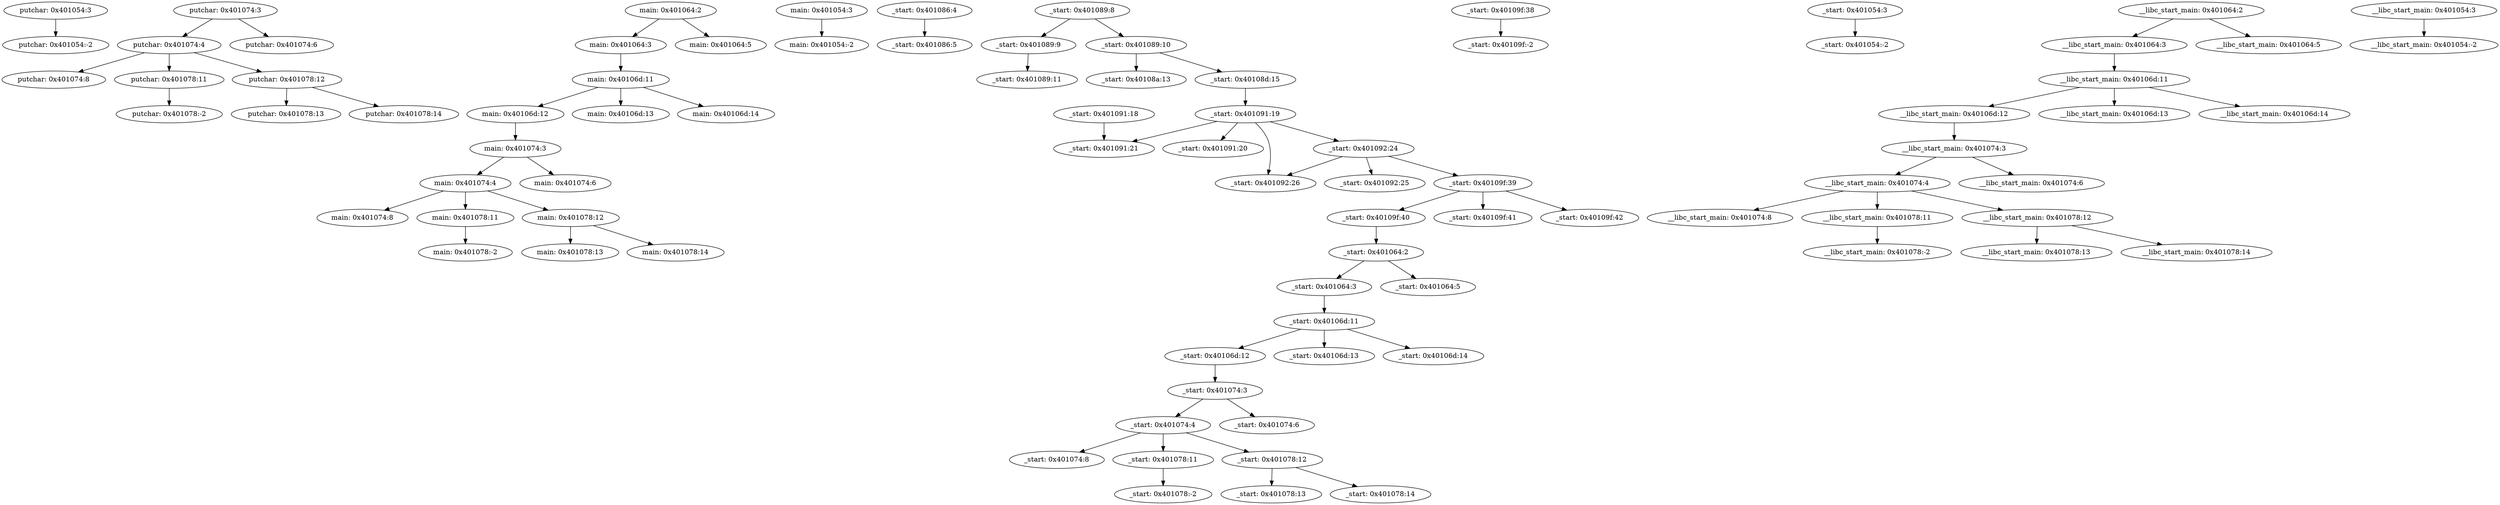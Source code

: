 strict digraph {
putchar_401054_3 [label="putchar: 0x401054:3"];
"putchar_401054_-2" [label="putchar: 0x401054:-2"];
putchar_401074_3 [label="putchar: 0x401074:3"];
putchar_401074_4 [label="putchar: 0x401074:4"];
putchar_401074_6 [label="putchar: 0x401074:6"];
putchar_401074_8 [label="putchar: 0x401074:8"];
putchar_401078_11 [label="putchar: 0x401078:11"];
putchar_401078_12 [label="putchar: 0x401078:12"];
"putchar_401078_-2" [label="putchar: 0x401078:-2"];
putchar_401078_13 [label="putchar: 0x401078:13"];
putchar_401078_14 [label="putchar: 0x401078:14"];
main_401064_2 [label="main: 0x401064:2"];
main_401064_3 [label="main: 0x401064:3"];
main_401064_5 [label="main: 0x401064:5"];
main_40106d_11 [label="main: 0x40106d:11"];
main_40106d_12 [label="main: 0x40106d:12"];
main_40106d_13 [label="main: 0x40106d:13"];
main_40106d_14 [label="main: 0x40106d:14"];
main_401074_3 [label="main: 0x401074:3"];
main_401054_3 [label="main: 0x401054:3"];
"main_401054_-2" [label="main: 0x401054:-2"];
main_401074_4 [label="main: 0x401074:4"];
main_401074_6 [label="main: 0x401074:6"];
main_401074_8 [label="main: 0x401074:8"];
main_401078_11 [label="main: 0x401078:11"];
main_401078_12 [label="main: 0x401078:12"];
"main_401078_-2" [label="main: 0x401078:-2"];
main_401078_13 [label="main: 0x401078:13"];
main_401078_14 [label="main: 0x401078:14"];
_start_401086_4 [label="_start: 0x401086:4"];
_start_401086_5 [label="_start: 0x401086:5"];
_start_401089_8 [label="_start: 0x401089:8"];
_start_401089_9 [label="_start: 0x401089:9"];
_start_401089_10 [label="_start: 0x401089:10"];
_start_401089_11 [label="_start: 0x401089:11"];
_start_40108a_13 [label="_start: 0x40108a:13"];
_start_40108d_15 [label="_start: 0x40108d:15"];
_start_401091_19 [label="_start: 0x401091:19"];
_start_401091_20 [label="_start: 0x401091:20"];
_start_401091_21 [label="_start: 0x401091:21"];
_start_401092_24 [label="_start: 0x401092:24"];
_start_401092_26 [label="_start: 0x401092:26"];
_start_401091_18 [label="_start: 0x401091:18"];
_start_401092_25 [label="_start: 0x401092:25"];
_start_40109f_39 [label="_start: 0x40109f:39"];
_start_40109f_40 [label="_start: 0x40109f:40"];
_start_40109f_41 [label="_start: 0x40109f:41"];
_start_40109f_42 [label="_start: 0x40109f:42"];
_start_401064_2 [label="_start: 0x401064:2"];
_start_40109f_38 [label="_start: 0x40109f:38"];
"_start_40109f_-2" [label="_start: 0x40109f:-2"];
_start_401064_3 [label="_start: 0x401064:3"];
_start_401064_5 [label="_start: 0x401064:5"];
_start_40106d_11 [label="_start: 0x40106d:11"];
_start_40106d_12 [label="_start: 0x40106d:12"];
_start_40106d_13 [label="_start: 0x40106d:13"];
_start_40106d_14 [label="_start: 0x40106d:14"];
_start_401074_3 [label="_start: 0x401074:3"];
_start_401054_3 [label="_start: 0x401054:3"];
"_start_401054_-2" [label="_start: 0x401054:-2"];
_start_401074_4 [label="_start: 0x401074:4"];
_start_401074_6 [label="_start: 0x401074:6"];
_start_401074_8 [label="_start: 0x401074:8"];
_start_401078_11 [label="_start: 0x401078:11"];
_start_401078_12 [label="_start: 0x401078:12"];
"_start_401078_-2" [label="_start: 0x401078:-2"];
_start_401078_13 [label="_start: 0x401078:13"];
_start_401078_14 [label="_start: 0x401078:14"];
__libc_start_main_401064_2 [label="__libc_start_main: 0x401064:2"];
__libc_start_main_401064_3 [label="__libc_start_main: 0x401064:3"];
__libc_start_main_401064_5 [label="__libc_start_main: 0x401064:5"];
__libc_start_main_40106d_11 [label="__libc_start_main: 0x40106d:11"];
__libc_start_main_40106d_12 [label="__libc_start_main: 0x40106d:12"];
__libc_start_main_40106d_13 [label="__libc_start_main: 0x40106d:13"];
__libc_start_main_40106d_14 [label="__libc_start_main: 0x40106d:14"];
__libc_start_main_401074_3 [label="__libc_start_main: 0x401074:3"];
__libc_start_main_401054_3 [label="__libc_start_main: 0x401054:3"];
"__libc_start_main_401054_-2" [label="__libc_start_main: 0x401054:-2"];
__libc_start_main_401074_4 [label="__libc_start_main: 0x401074:4"];
__libc_start_main_401074_6 [label="__libc_start_main: 0x401074:6"];
__libc_start_main_401074_8 [label="__libc_start_main: 0x401074:8"];
__libc_start_main_401078_11 [label="__libc_start_main: 0x401078:11"];
__libc_start_main_401078_12 [label="__libc_start_main: 0x401078:12"];
"__libc_start_main_401078_-2" [label="__libc_start_main: 0x401078:-2"];
__libc_start_main_401078_13 [label="__libc_start_main: 0x401078:13"];
__libc_start_main_401078_14 [label="__libc_start_main: 0x401078:14"];
putchar_401054_3 -> "putchar_401054_-2";
putchar_401074_3 -> putchar_401074_4;
putchar_401074_3 -> putchar_401074_6;
putchar_401074_4 -> putchar_401074_8;
putchar_401074_4 -> putchar_401078_11;
putchar_401074_4 -> putchar_401078_12;
putchar_401078_11 -> "putchar_401078_-2";
putchar_401078_12 -> putchar_401078_13;
putchar_401078_12 -> putchar_401078_14;
main_401064_2 -> main_401064_3;
main_401064_2 -> main_401064_5;
main_401064_3 -> main_40106d_11;
main_40106d_11 -> main_40106d_12;
main_40106d_11 -> main_40106d_13;
main_40106d_11 -> main_40106d_14;
main_40106d_12 -> main_401074_3;
main_401074_3 -> main_401074_4;
main_401074_3 -> main_401074_6;
main_401054_3 -> "main_401054_-2";
main_401074_4 -> main_401074_8;
main_401074_4 -> main_401078_11;
main_401074_4 -> main_401078_12;
main_401078_11 -> "main_401078_-2";
main_401078_12 -> main_401078_13;
main_401078_12 -> main_401078_14;
_start_401086_4 -> _start_401086_5;
_start_401089_8 -> _start_401089_9;
_start_401089_8 -> _start_401089_10;
_start_401089_9 -> _start_401089_11;
_start_401089_10 -> _start_40108a_13;
_start_401089_10 -> _start_40108d_15;
_start_40108d_15 -> _start_401091_19;
_start_401091_19 -> _start_401091_20;
_start_401091_19 -> _start_401091_21;
_start_401091_19 -> _start_401092_24;
_start_401091_19 -> _start_401092_26;
_start_401092_24 -> _start_401092_25;
_start_401092_24 -> _start_401092_26;
_start_401092_24 -> _start_40109f_39;
_start_401091_18 -> _start_401091_21;
_start_40109f_39 -> _start_40109f_40;
_start_40109f_39 -> _start_40109f_41;
_start_40109f_39 -> _start_40109f_42;
_start_40109f_40 -> _start_401064_2;
_start_401064_2 -> _start_401064_3;
_start_401064_2 -> _start_401064_5;
_start_40109f_38 -> "_start_40109f_-2";
_start_401064_3 -> _start_40106d_11;
_start_40106d_11 -> _start_40106d_12;
_start_40106d_11 -> _start_40106d_13;
_start_40106d_11 -> _start_40106d_14;
_start_40106d_12 -> _start_401074_3;
_start_401074_3 -> _start_401074_4;
_start_401074_3 -> _start_401074_6;
_start_401054_3 -> "_start_401054_-2";
_start_401074_4 -> _start_401074_8;
_start_401074_4 -> _start_401078_11;
_start_401074_4 -> _start_401078_12;
_start_401078_11 -> "_start_401078_-2";
_start_401078_12 -> _start_401078_13;
_start_401078_12 -> _start_401078_14;
__libc_start_main_401064_2 -> __libc_start_main_401064_3;
__libc_start_main_401064_2 -> __libc_start_main_401064_5;
__libc_start_main_401064_3 -> __libc_start_main_40106d_11;
__libc_start_main_40106d_11 -> __libc_start_main_40106d_12;
__libc_start_main_40106d_11 -> __libc_start_main_40106d_13;
__libc_start_main_40106d_11 -> __libc_start_main_40106d_14;
__libc_start_main_40106d_12 -> __libc_start_main_401074_3;
__libc_start_main_401074_3 -> __libc_start_main_401074_4;
__libc_start_main_401074_3 -> __libc_start_main_401074_6;
__libc_start_main_401054_3 -> "__libc_start_main_401054_-2";
__libc_start_main_401074_4 -> __libc_start_main_401074_8;
__libc_start_main_401074_4 -> __libc_start_main_401078_11;
__libc_start_main_401074_4 -> __libc_start_main_401078_12;
__libc_start_main_401078_11 -> "__libc_start_main_401078_-2";
__libc_start_main_401078_12 -> __libc_start_main_401078_13;
__libc_start_main_401078_12 -> __libc_start_main_401078_14;
}
